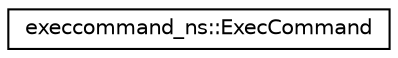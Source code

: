 digraph "Graphical Class Hierarchy"
{
 // LATEX_PDF_SIZE
  edge [fontname="Helvetica",fontsize="10",labelfontname="Helvetica",labelfontsize="10"];
  node [fontname="Helvetica",fontsize="10",shape=record];
  rankdir="LR";
  Node0 [label="execcommand_ns::ExecCommand",height=0.2,width=0.4,color="black", fillcolor="white", style="filled",URL="$classexeccommand__ns_1_1ExecCommand.html",tooltip=" "];
}
